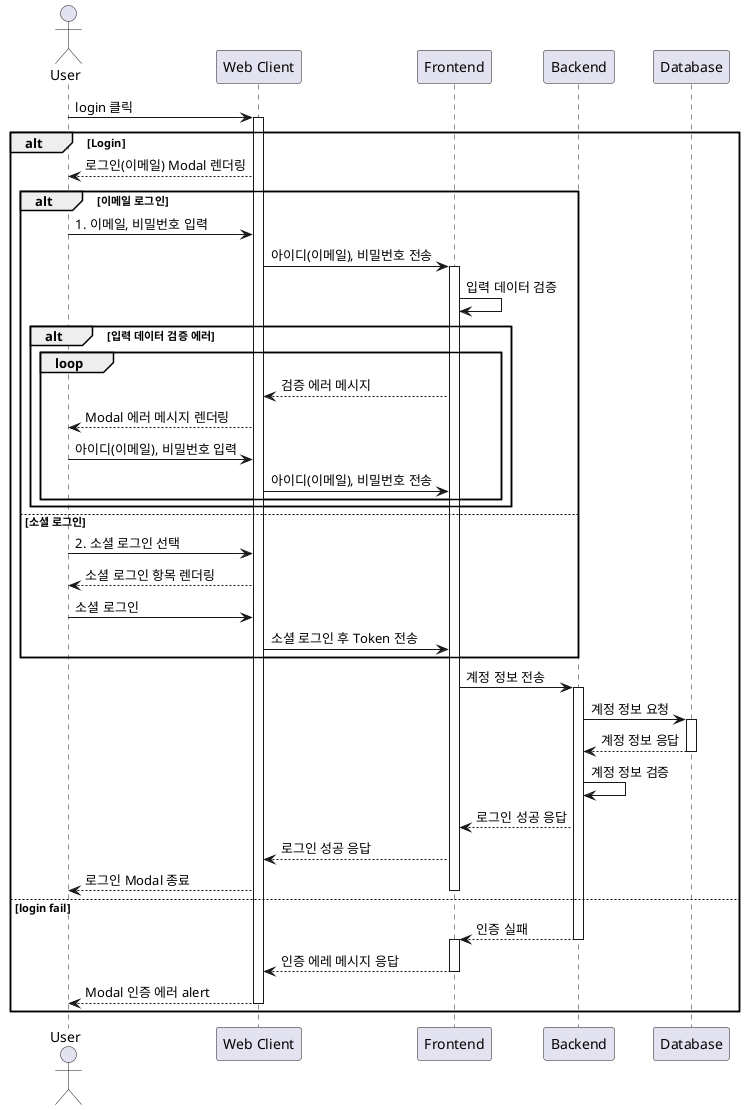 @startuml
actor "User"
participant "Web Client" as C
participant "Frontend" as F
participant "Backend" as B
participant "Database" as D

User -> C: login 클릭
activate C
alt Login 
C --> User: 로그인(이메일) Modal 렌더링
  alt 이메일 로그인
    User -> C: 1. 이메일, 비밀번호 입력
    C -> F: 아이디(이메일), 비밀번호 전송
    activate F
    F -> F: 입력 데이터 검증
    alt 입력 데이터 검증 에러
      Loop

        F --> C : 검증 에러 메시지
        C --> User : Modal 에러 메시지 렌더링
        User -> C : 아이디(이메일), 비밀번호 입력
        C -> F: 아이디(이메일), 비밀번호 전송
      end
    end
  else 소셜 로그인
    User -> C: 2. 소셜 로그인 선택
    C --> User : 소셜 로그인 항목 렌더링
    User -> C: 소셜 로그인
    C -> F: 소셜 로그인 후 Token 전송
  end

F -> B: 계정 정보 전송
activate B
B -> D: 계정 정보 요청

activate D
D --> B: 계정 정보 응답
deactivate D
B -> B: 계정 정보 검증
B --> F : 로그인 성공 응답
F --> C : 로그인 성공 응답
C --> User : 로그인 Modal 종료
deactivate F

else login fail
B --> F: 인증 실패 
deactivate B
activate F
F --> C: 인증 에레 메시지 응답
deactivate F
C --> User: Modal 인증 에러 alert
deactivate C
end
@enduml


